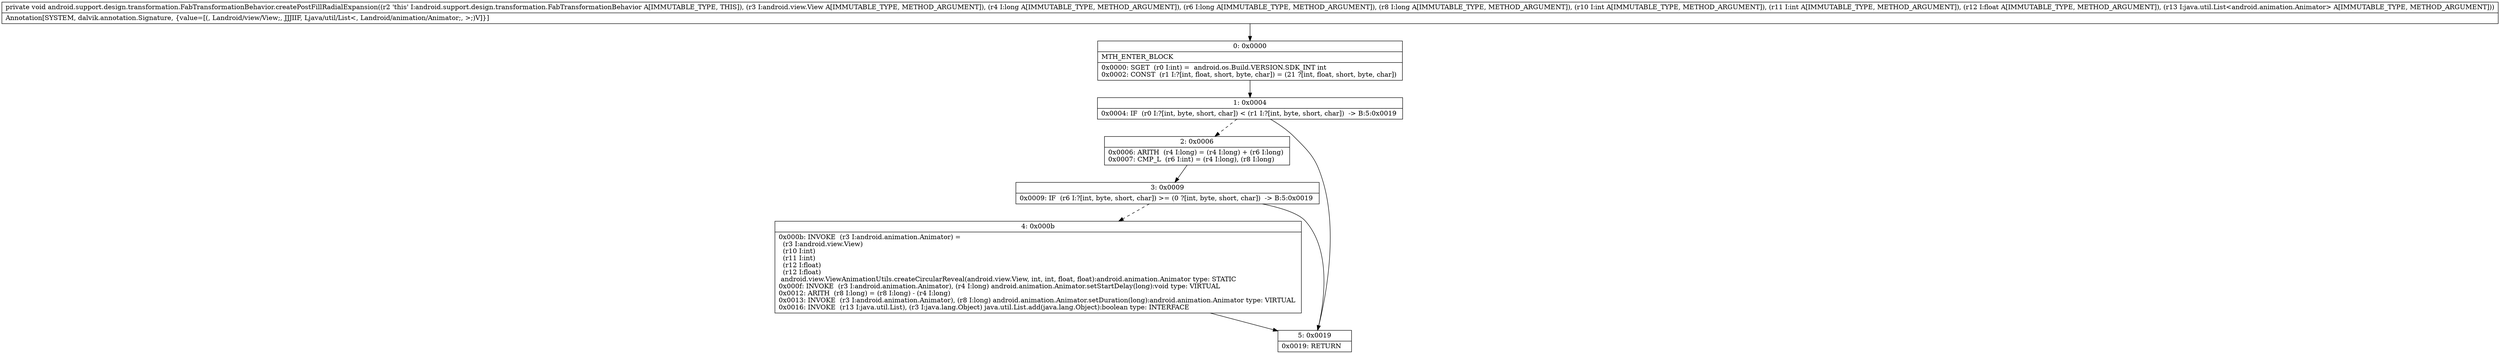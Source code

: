 digraph "CFG forandroid.support.design.transformation.FabTransformationBehavior.createPostFillRadialExpansion(Landroid\/view\/View;JJJIIFLjava\/util\/List;)V" {
Node_0 [shape=record,label="{0\:\ 0x0000|MTH_ENTER_BLOCK\l|0x0000: SGET  (r0 I:int) =  android.os.Build.VERSION.SDK_INT int \l0x0002: CONST  (r1 I:?[int, float, short, byte, char]) = (21 ?[int, float, short, byte, char]) \l}"];
Node_1 [shape=record,label="{1\:\ 0x0004|0x0004: IF  (r0 I:?[int, byte, short, char]) \< (r1 I:?[int, byte, short, char])  \-\> B:5:0x0019 \l}"];
Node_2 [shape=record,label="{2\:\ 0x0006|0x0006: ARITH  (r4 I:long) = (r4 I:long) + (r6 I:long) \l0x0007: CMP_L  (r6 I:int) = (r4 I:long), (r8 I:long) \l}"];
Node_3 [shape=record,label="{3\:\ 0x0009|0x0009: IF  (r6 I:?[int, byte, short, char]) \>= (0 ?[int, byte, short, char])  \-\> B:5:0x0019 \l}"];
Node_4 [shape=record,label="{4\:\ 0x000b|0x000b: INVOKE  (r3 I:android.animation.Animator) = \l  (r3 I:android.view.View)\l  (r10 I:int)\l  (r11 I:int)\l  (r12 I:float)\l  (r12 I:float)\l android.view.ViewAnimationUtils.createCircularReveal(android.view.View, int, int, float, float):android.animation.Animator type: STATIC \l0x000f: INVOKE  (r3 I:android.animation.Animator), (r4 I:long) android.animation.Animator.setStartDelay(long):void type: VIRTUAL \l0x0012: ARITH  (r8 I:long) = (r8 I:long) \- (r4 I:long) \l0x0013: INVOKE  (r3 I:android.animation.Animator), (r8 I:long) android.animation.Animator.setDuration(long):android.animation.Animator type: VIRTUAL \l0x0016: INVOKE  (r13 I:java.util.List), (r3 I:java.lang.Object) java.util.List.add(java.lang.Object):boolean type: INTERFACE \l}"];
Node_5 [shape=record,label="{5\:\ 0x0019|0x0019: RETURN   \l}"];
MethodNode[shape=record,label="{private void android.support.design.transformation.FabTransformationBehavior.createPostFillRadialExpansion((r2 'this' I:android.support.design.transformation.FabTransformationBehavior A[IMMUTABLE_TYPE, THIS]), (r3 I:android.view.View A[IMMUTABLE_TYPE, METHOD_ARGUMENT]), (r4 I:long A[IMMUTABLE_TYPE, METHOD_ARGUMENT]), (r6 I:long A[IMMUTABLE_TYPE, METHOD_ARGUMENT]), (r8 I:long A[IMMUTABLE_TYPE, METHOD_ARGUMENT]), (r10 I:int A[IMMUTABLE_TYPE, METHOD_ARGUMENT]), (r11 I:int A[IMMUTABLE_TYPE, METHOD_ARGUMENT]), (r12 I:float A[IMMUTABLE_TYPE, METHOD_ARGUMENT]), (r13 I:java.util.List\<android.animation.Animator\> A[IMMUTABLE_TYPE, METHOD_ARGUMENT]))  | Annotation[SYSTEM, dalvik.annotation.Signature, \{value=[(, Landroid\/view\/View;, JJJIIF, Ljava\/util\/List\<, Landroid\/animation\/Animator;, \>;)V]\}]\l}"];
MethodNode -> Node_0;
Node_0 -> Node_1;
Node_1 -> Node_2[style=dashed];
Node_1 -> Node_5;
Node_2 -> Node_3;
Node_3 -> Node_4[style=dashed];
Node_3 -> Node_5;
Node_4 -> Node_5;
}


